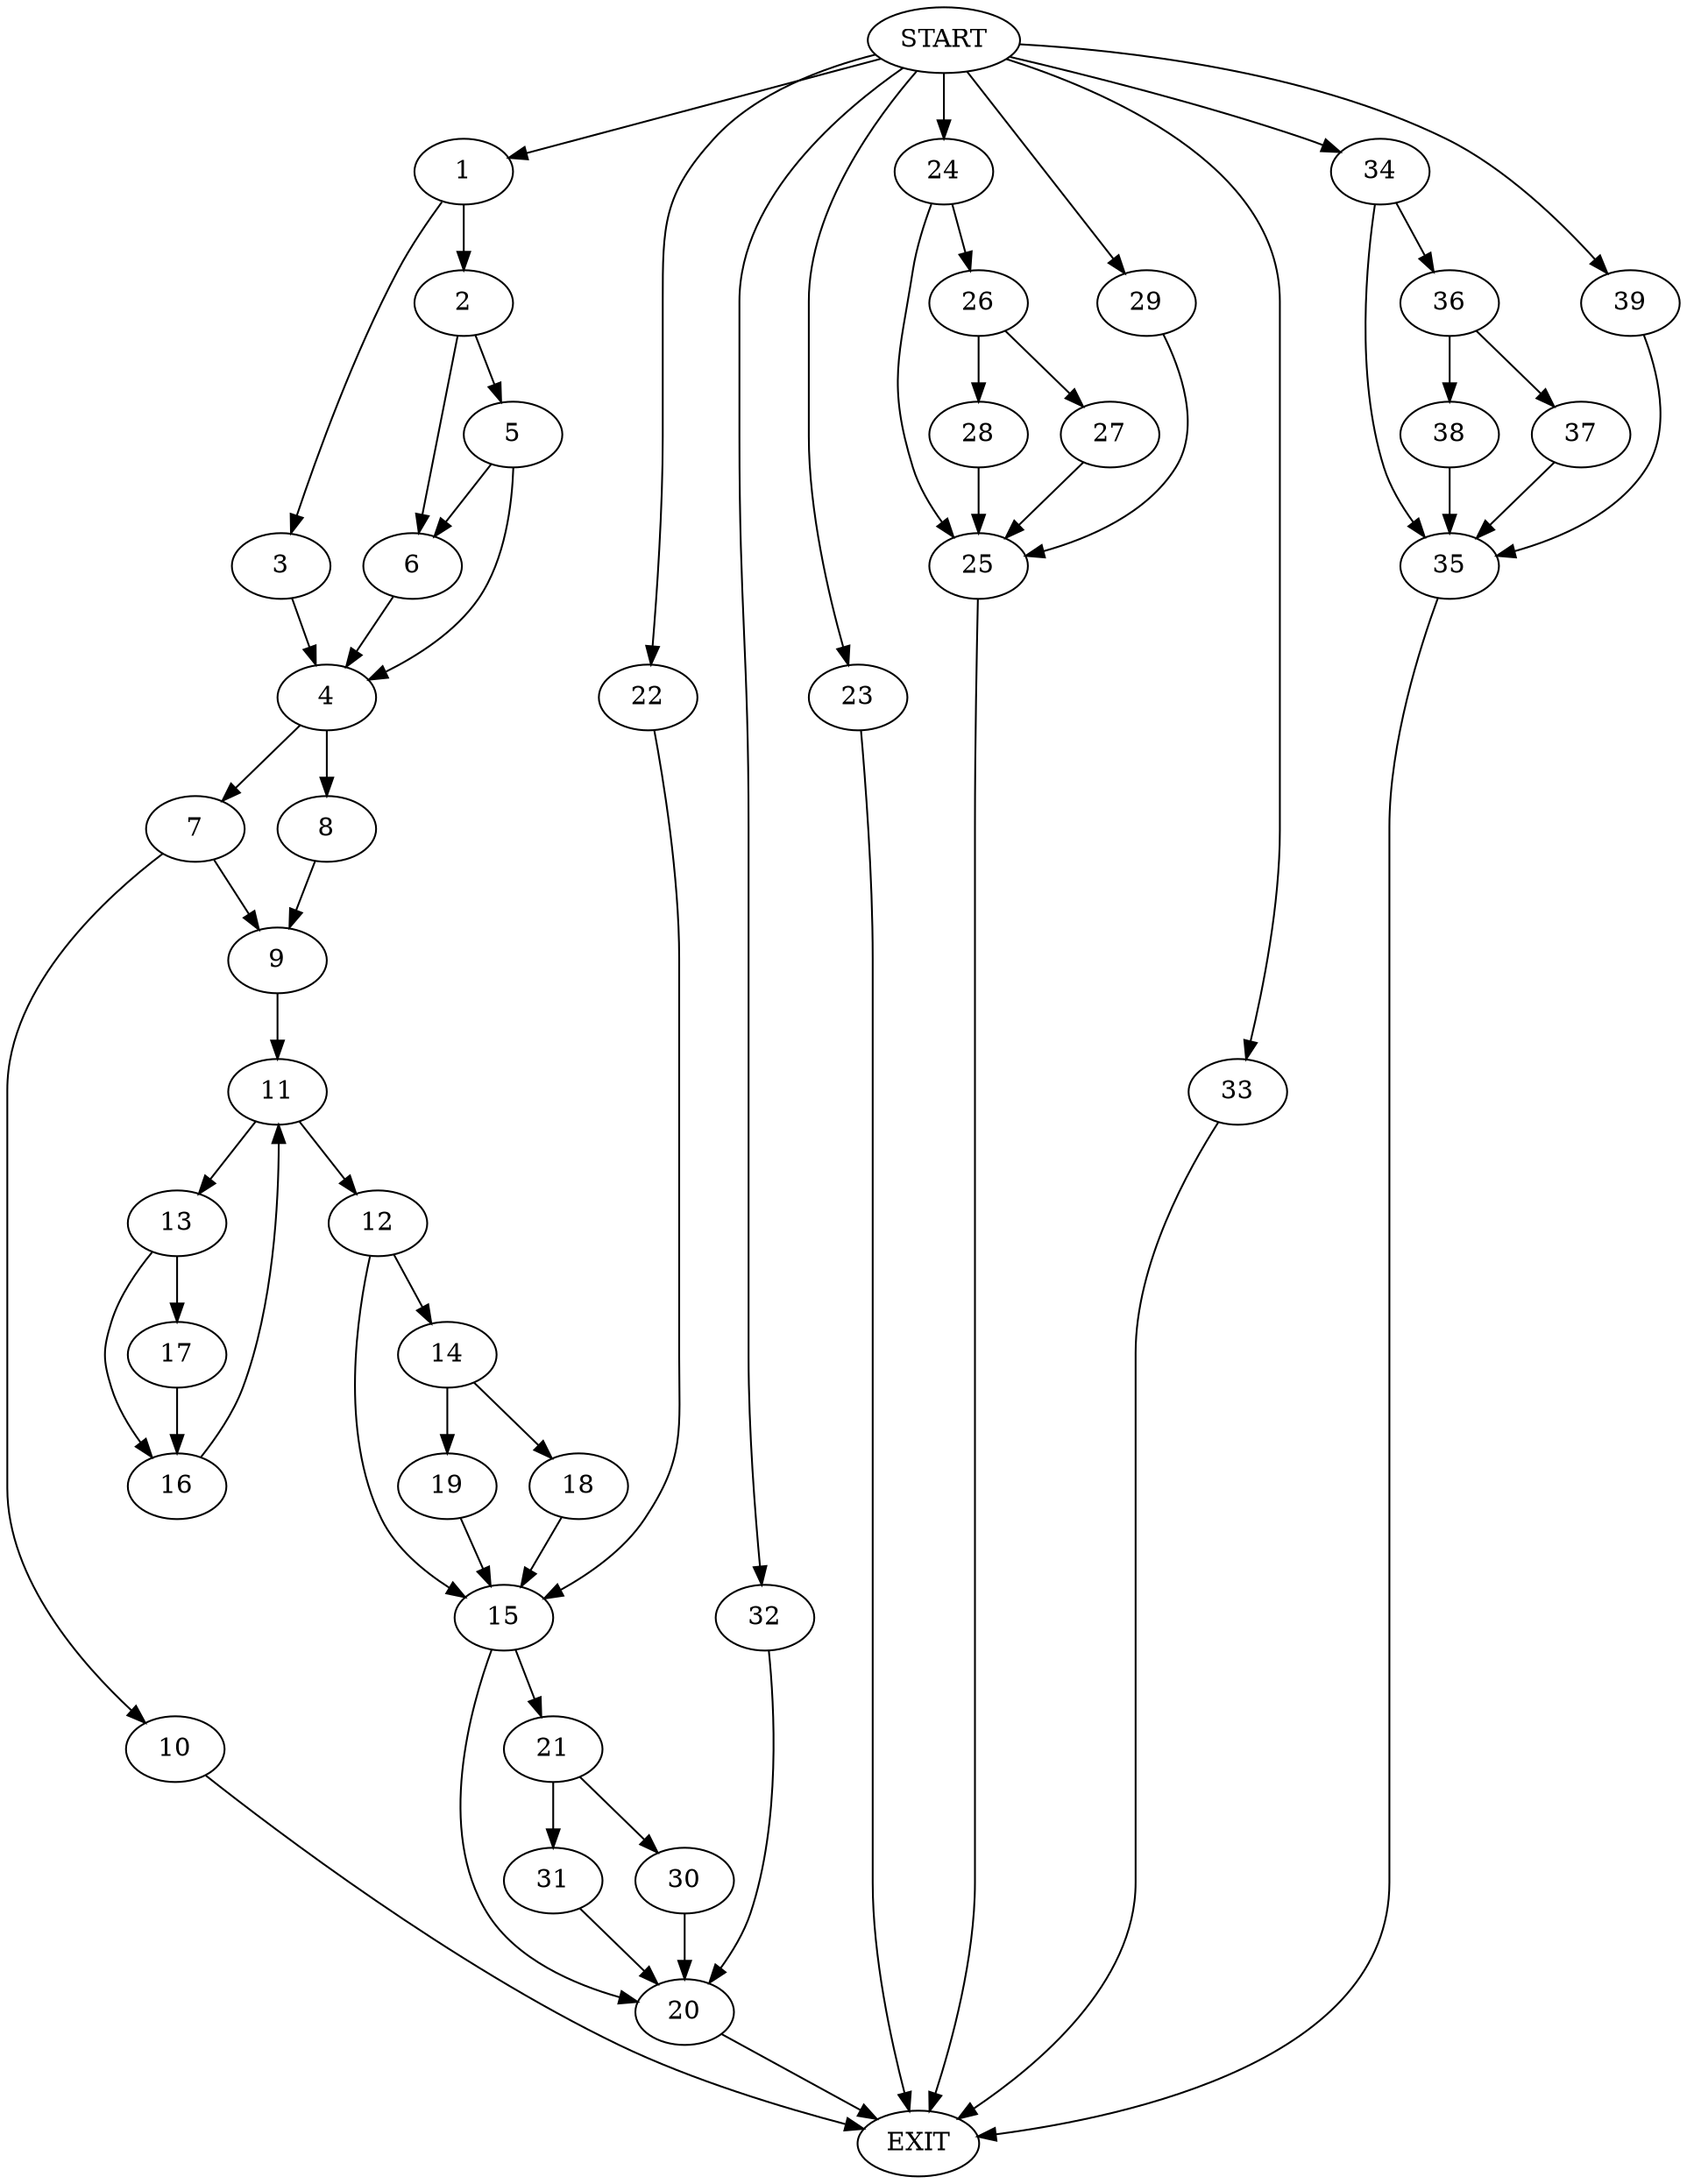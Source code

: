 digraph {
0 [label="START"]
40 [label="EXIT"]
0 -> 1
1 -> 2
1 -> 3
3 -> 4
2 -> 5
2 -> 6
4 -> 7
4 -> 8
5 -> 4
5 -> 6
6 -> 4
8 -> 9
7 -> 9
7 -> 10
9 -> 11
10 -> 40
11 -> 12
11 -> 13
12 -> 14
12 -> 15
13 -> 16
13 -> 17
16 -> 11
17 -> 16
14 -> 18
14 -> 19
15 -> 20
15 -> 21
18 -> 15
19 -> 15
0 -> 22
22 -> 15
0 -> 23
23 -> 40
0 -> 24
24 -> 25
24 -> 26
26 -> 27
26 -> 28
25 -> 40
27 -> 25
28 -> 25
0 -> 29
29 -> 25
20 -> 40
21 -> 30
21 -> 31
31 -> 20
30 -> 20
0 -> 32
32 -> 20
0 -> 33
33 -> 40
0 -> 34
34 -> 35
34 -> 36
35 -> 40
36 -> 37
36 -> 38
38 -> 35
37 -> 35
0 -> 39
39 -> 35
}
